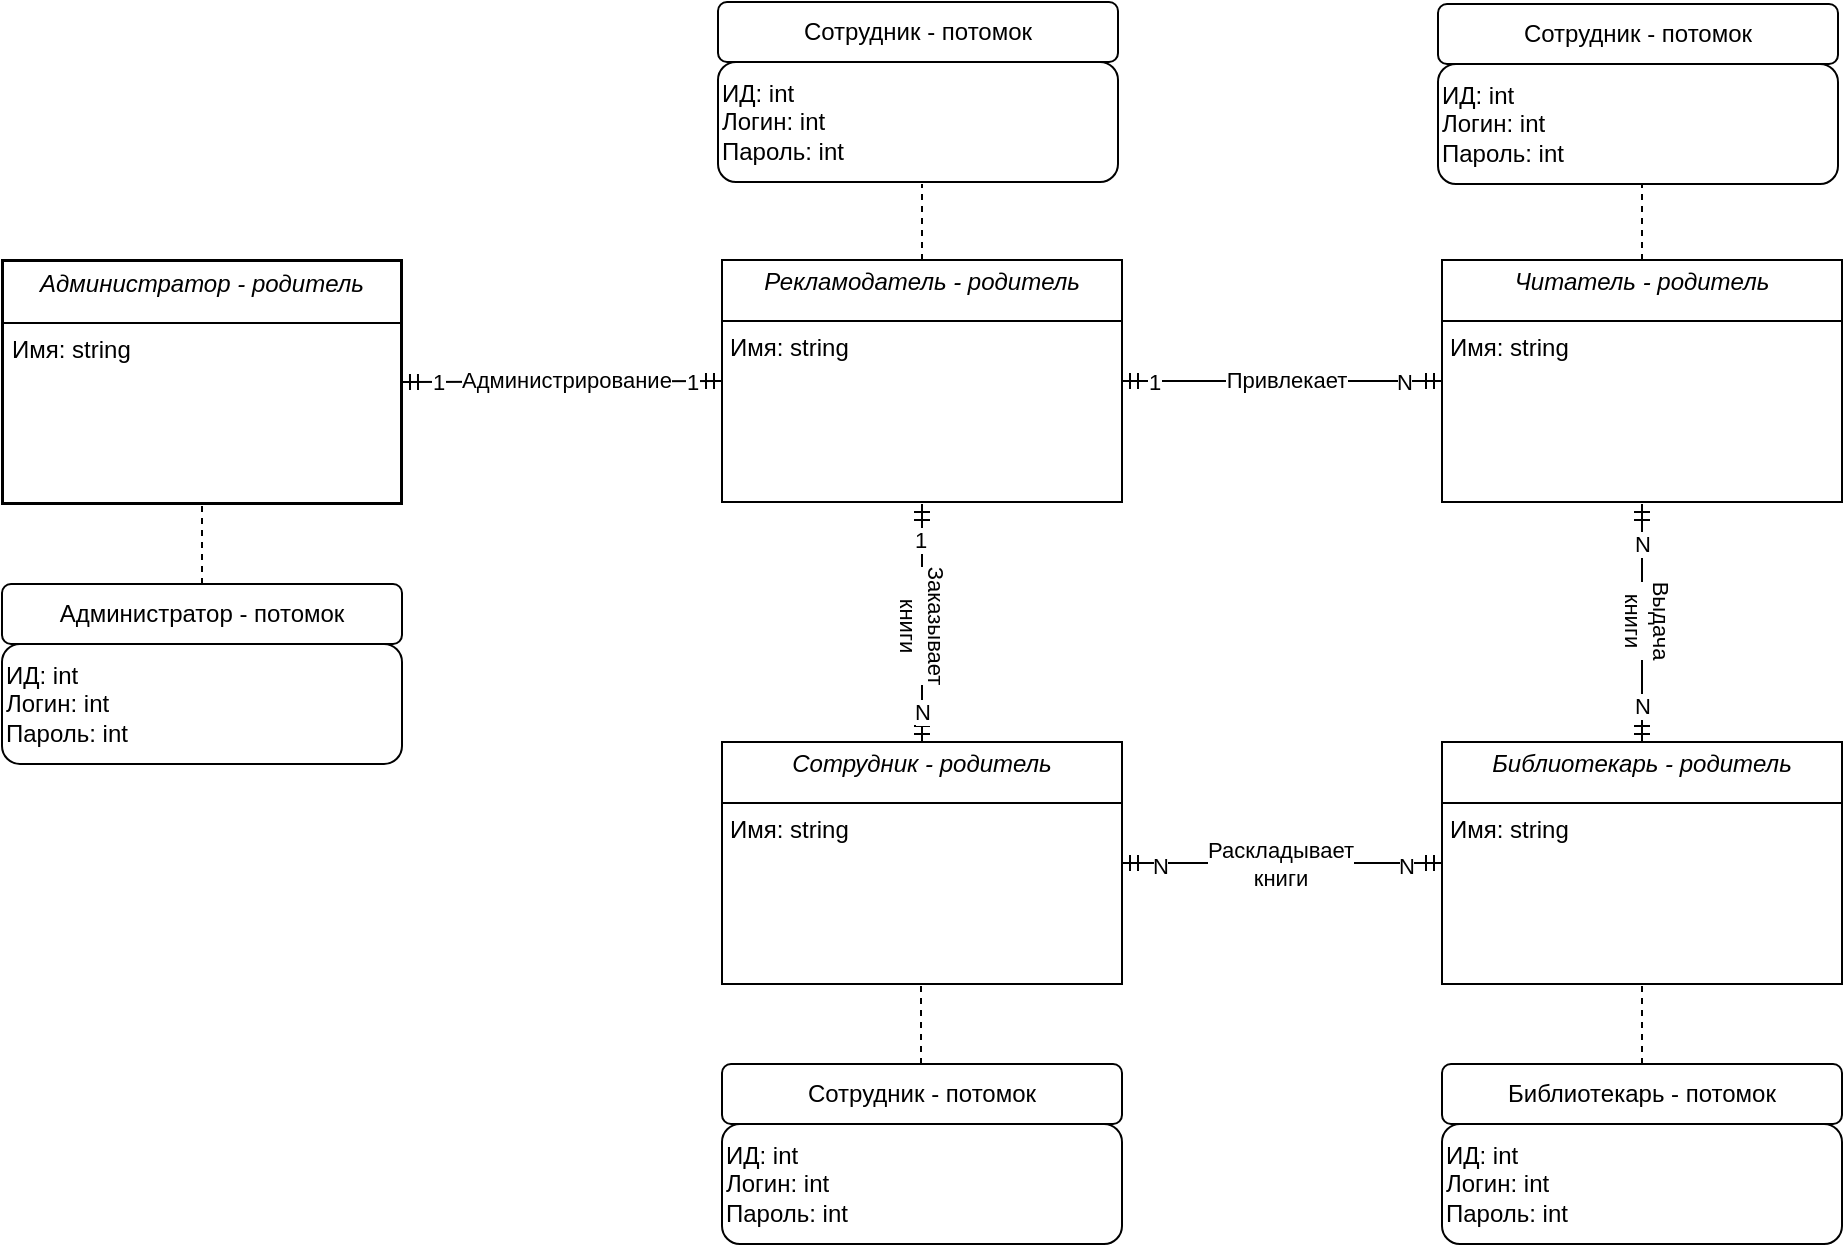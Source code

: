 <mxfile version="26.0.14">
  <diagram name="Страница — 1" id="fVg9mppa9CZMBE942i3N">
    <mxGraphModel dx="1436" dy="878" grid="1" gridSize="10" guides="1" tooltips="1" connect="1" arrows="1" fold="1" page="1" pageScale="1" pageWidth="827" pageHeight="1169" math="0" shadow="0">
      <root>
        <mxCell id="0" />
        <mxCell id="1" parent="0" />
        <mxCell id="kpQuk6wI5b8qd4fek2up-1" value="&lt;p style=&quot;margin:0px;margin-top:4px;text-align:center;&quot;&gt;&lt;i&gt;Администратор - родитель&lt;/i&gt;&lt;/p&gt;&lt;p&gt;&lt;/p&gt;&lt;hr size=&quot;1&quot; style=&quot;border-style:solid;&quot;&gt;&lt;p style=&quot;margin:0px;margin-left:4px;&quot;&gt;Имя: string&lt;/p&gt;" style="verticalAlign=top;align=left;overflow=fill;html=1;whiteSpace=wrap;labelBorderColor=light-dark(#000000,#EDEDED);" vertex="1" parent="1">
          <mxGeometry x="80" y="158" width="200" height="122" as="geometry" />
        </mxCell>
        <mxCell id="kpQuk6wI5b8qd4fek2up-2" value="&lt;p style=&quot;margin:0px;margin-top:4px;text-align:center;&quot;&gt;&lt;i&gt;Рекламодатель - родитель&lt;/i&gt;&lt;/p&gt;&lt;p&gt;&lt;/p&gt;&lt;hr size=&quot;1&quot; style=&quot;border-style:solid;&quot;&gt;&lt;p style=&quot;margin:0px;margin-left:4px;&quot;&gt;Имя: string&lt;/p&gt;" style="verticalAlign=top;align=left;overflow=fill;html=1;whiteSpace=wrap;" vertex="1" parent="1">
          <mxGeometry x="440" y="158" width="200" height="121" as="geometry" />
        </mxCell>
        <mxCell id="kpQuk6wI5b8qd4fek2up-3" value="&lt;p style=&quot;margin:0px;margin-top:4px;text-align:center;&quot;&gt;&lt;i&gt;Читатель - родитель&lt;/i&gt;&lt;/p&gt;&lt;p&gt;&lt;/p&gt;&lt;hr size=&quot;1&quot; style=&quot;border-style:solid;&quot;&gt;&lt;p style=&quot;margin:0px;margin-left:4px;&quot;&gt;Имя: string&lt;/p&gt;" style="verticalAlign=top;align=left;overflow=fill;html=1;whiteSpace=wrap;" vertex="1" parent="1">
          <mxGeometry x="800" y="158" width="200" height="121" as="geometry" />
        </mxCell>
        <mxCell id="kpQuk6wI5b8qd4fek2up-4" value="" style="endArrow=ERmandOne;startArrow=ERmandOne;html=1;rounded=0;startFill=0;endFill=0;exitX=1;exitY=0.5;exitDx=0;exitDy=0;entryX=0;entryY=0.5;entryDx=0;entryDy=0;strokeColor=light-dark(#000000,#EDEDED);" edge="1" parent="1" source="kpQuk6wI5b8qd4fek2up-1" target="kpQuk6wI5b8qd4fek2up-2">
          <mxGeometry width="50" height="50" relative="1" as="geometry">
            <mxPoint x="420" y="440" as="sourcePoint" />
            <mxPoint x="470" y="390" as="targetPoint" />
          </mxGeometry>
        </mxCell>
        <mxCell id="kpQuk6wI5b8qd4fek2up-5" value="1" style="edgeLabel;html=1;align=center;verticalAlign=middle;resizable=0;points=[];" vertex="1" connectable="0" parent="kpQuk6wI5b8qd4fek2up-4">
          <mxGeometry x="-0.784" y="-3" relative="1" as="geometry">
            <mxPoint y="-3" as="offset" />
          </mxGeometry>
        </mxCell>
        <mxCell id="kpQuk6wI5b8qd4fek2up-6" value="1" style="edgeLabel;html=1;align=center;verticalAlign=middle;resizable=0;points=[];" vertex="1" connectable="0" parent="kpQuk6wI5b8qd4fek2up-4">
          <mxGeometry x="0.807" y="1" relative="1" as="geometry">
            <mxPoint y="1" as="offset" />
          </mxGeometry>
        </mxCell>
        <mxCell id="kpQuk6wI5b8qd4fek2up-7" value="Администрирование" style="edgeLabel;html=1;align=center;verticalAlign=middle;resizable=0;points=[];" vertex="1" connectable="0" parent="kpQuk6wI5b8qd4fek2up-4">
          <mxGeometry x="-0.216" y="1" relative="1" as="geometry">
            <mxPoint x="19" as="offset" />
          </mxGeometry>
        </mxCell>
        <mxCell id="kpQuk6wI5b8qd4fek2up-8" value="" style="endArrow=ERmandOne;startArrow=ERmandOne;html=1;rounded=0;exitX=1;exitY=0.5;exitDx=0;exitDy=0;entryX=0;entryY=0.5;entryDx=0;entryDy=0;startFill=0;endFill=0;strokeColor=default;" edge="1" parent="1" source="kpQuk6wI5b8qd4fek2up-2" target="kpQuk6wI5b8qd4fek2up-3">
          <mxGeometry width="50" height="50" relative="1" as="geometry">
            <mxPoint x="690" y="240" as="sourcePoint" />
            <mxPoint x="740" y="190" as="targetPoint" />
          </mxGeometry>
        </mxCell>
        <mxCell id="kpQuk6wI5b8qd4fek2up-9" value="1" style="edgeLabel;html=1;align=center;verticalAlign=middle;resizable=0;points=[];" vertex="1" connectable="0" parent="kpQuk6wI5b8qd4fek2up-8">
          <mxGeometry x="-0.807" relative="1" as="geometry">
            <mxPoint as="offset" />
          </mxGeometry>
        </mxCell>
        <mxCell id="kpQuk6wI5b8qd4fek2up-10" value="N" style="edgeLabel;html=1;align=center;verticalAlign=middle;resizable=0;points=[];" vertex="1" connectable="0" parent="kpQuk6wI5b8qd4fek2up-8">
          <mxGeometry x="0.761" relative="1" as="geometry">
            <mxPoint as="offset" />
          </mxGeometry>
        </mxCell>
        <mxCell id="kpQuk6wI5b8qd4fek2up-11" value="Привлекает" style="edgeLabel;html=1;align=center;verticalAlign=middle;resizable=0;points=[];" vertex="1" connectable="0" parent="kpQuk6wI5b8qd4fek2up-8">
          <mxGeometry x="-0.273" y="-1" relative="1" as="geometry">
            <mxPoint x="24" y="-2" as="offset" />
          </mxGeometry>
        </mxCell>
        <mxCell id="kpQuk6wI5b8qd4fek2up-12" value="&lt;p style=&quot;margin:0px;margin-top:4px;text-align:center;&quot;&gt;&lt;i&gt;Сотрудник - родитель&lt;/i&gt;&lt;/p&gt;&lt;p&gt;&lt;/p&gt;&lt;hr size=&quot;1&quot; style=&quot;border-style:solid;&quot;&gt;&lt;p style=&quot;margin:0px;margin-left:4px;&quot;&gt;Имя: string&lt;/p&gt;" style="verticalAlign=top;align=left;overflow=fill;html=1;whiteSpace=wrap;" vertex="1" parent="1">
          <mxGeometry x="440" y="399" width="200" height="121" as="geometry" />
        </mxCell>
        <mxCell id="kpQuk6wI5b8qd4fek2up-13" value="" style="endArrow=ERmandOne;startArrow=ERmandOne;html=1;rounded=0;exitX=0.5;exitY=0;exitDx=0;exitDy=0;startFill=0;endFill=0;strokeColor=default;" edge="1" parent="1" source="kpQuk6wI5b8qd4fek2up-12">
          <mxGeometry width="50" height="50" relative="1" as="geometry">
            <mxPoint x="490" y="330" as="sourcePoint" />
            <mxPoint x="540" y="280" as="targetPoint" />
          </mxGeometry>
        </mxCell>
        <mxCell id="kpQuk6wI5b8qd4fek2up-14" value="1" style="edgeLabel;html=1;align=center;verticalAlign=middle;resizable=0;points=[];" vertex="1" connectable="0" parent="kpQuk6wI5b8qd4fek2up-13">
          <mxGeometry x="0.768" y="1" relative="1" as="geometry">
            <mxPoint y="4" as="offset" />
          </mxGeometry>
        </mxCell>
        <mxCell id="kpQuk6wI5b8qd4fek2up-15" value="N" style="edgeLabel;html=1;align=center;verticalAlign=middle;resizable=0;points=[];" vertex="1" connectable="0" parent="kpQuk6wI5b8qd4fek2up-13">
          <mxGeometry x="-0.745" relative="1" as="geometry">
            <mxPoint as="offset" />
          </mxGeometry>
        </mxCell>
        <mxCell id="kpQuk6wI5b8qd4fek2up-16" value="Заказывает&lt;div&gt;книги&lt;/div&gt;" style="edgeLabel;html=1;align=center;verticalAlign=middle;resizable=0;points=[];rotation=90;" vertex="1" connectable="0" parent="kpQuk6wI5b8qd4fek2up-13">
          <mxGeometry x="0.477" relative="1" as="geometry">
            <mxPoint y="29" as="offset" />
          </mxGeometry>
        </mxCell>
        <mxCell id="kpQuk6wI5b8qd4fek2up-17" value="&lt;p style=&quot;margin:0px;margin-top:4px;text-align:center;&quot;&gt;&lt;i&gt;Библиотекарь - родитель&lt;/i&gt;&lt;/p&gt;&lt;p&gt;&lt;/p&gt;&lt;hr size=&quot;1&quot; style=&quot;border-style:solid;&quot;&gt;&lt;p style=&quot;margin:0px;margin-left:4px;&quot;&gt;Имя: string&lt;/p&gt;" style="verticalAlign=top;align=left;overflow=fill;html=1;whiteSpace=wrap;" vertex="1" parent="1">
          <mxGeometry x="800" y="399" width="200" height="121" as="geometry" />
        </mxCell>
        <mxCell id="kpQuk6wI5b8qd4fek2up-18" value="" style="endArrow=ERmandOne;startArrow=ERmandOne;html=1;rounded=0;exitX=1;exitY=0.5;exitDx=0;exitDy=0;entryX=0;entryY=0.5;entryDx=0;entryDy=0;startFill=0;endFill=0;strokeColor=default;" edge="1" parent="1" source="kpQuk6wI5b8qd4fek2up-12" target="kpQuk6wI5b8qd4fek2up-17">
          <mxGeometry width="50" height="50" relative="1" as="geometry">
            <mxPoint x="680" y="460" as="sourcePoint" />
            <mxPoint x="730" y="410" as="targetPoint" />
          </mxGeometry>
        </mxCell>
        <mxCell id="kpQuk6wI5b8qd4fek2up-19" value="N" style="edgeLabel;html=1;align=center;verticalAlign=middle;resizable=0;points=[];" vertex="1" connectable="0" parent="kpQuk6wI5b8qd4fek2up-18">
          <mxGeometry x="-0.761" y="-1" relative="1" as="geometry">
            <mxPoint as="offset" />
          </mxGeometry>
        </mxCell>
        <mxCell id="kpQuk6wI5b8qd4fek2up-20" value="N" style="edgeLabel;html=1;align=center;verticalAlign=middle;resizable=0;points=[];" vertex="1" connectable="0" parent="kpQuk6wI5b8qd4fek2up-18">
          <mxGeometry x="0.773" y="-1" relative="1" as="geometry">
            <mxPoint as="offset" />
          </mxGeometry>
        </mxCell>
        <mxCell id="kpQuk6wI5b8qd4fek2up-21" value="Раскладывает&lt;div&gt;книги&lt;/div&gt;" style="edgeLabel;html=1;align=center;verticalAlign=middle;resizable=0;points=[];" vertex="1" connectable="0" parent="kpQuk6wI5b8qd4fek2up-18">
          <mxGeometry x="-0.443" y="2" relative="1" as="geometry">
            <mxPoint x="34" y="2" as="offset" />
          </mxGeometry>
        </mxCell>
        <mxCell id="kpQuk6wI5b8qd4fek2up-22" value="" style="endArrow=ERmandOne;startArrow=ERmandOne;html=1;rounded=0;exitX=0.5;exitY=0;exitDx=0;exitDy=0;startFill=0;endFill=0;strokeColor=default;" edge="1" parent="1" source="kpQuk6wI5b8qd4fek2up-17">
          <mxGeometry width="50" height="50" relative="1" as="geometry">
            <mxPoint x="850" y="330" as="sourcePoint" />
            <mxPoint x="900" y="280" as="targetPoint" />
          </mxGeometry>
        </mxCell>
        <mxCell id="kpQuk6wI5b8qd4fek2up-23" value="N" style="edgeLabel;html=1;align=center;verticalAlign=middle;resizable=0;points=[];" vertex="1" connectable="0" parent="kpQuk6wI5b8qd4fek2up-22">
          <mxGeometry x="0.707" y="-1" relative="1" as="geometry">
            <mxPoint x="-1" y="2" as="offset" />
          </mxGeometry>
        </mxCell>
        <mxCell id="kpQuk6wI5b8qd4fek2up-24" value="N" style="edgeLabel;html=1;align=center;verticalAlign=middle;resizable=0;points=[];" vertex="1" connectable="0" parent="kpQuk6wI5b8qd4fek2up-22">
          <mxGeometry x="-0.699" y="1" relative="1" as="geometry">
            <mxPoint x="1" as="offset" />
          </mxGeometry>
        </mxCell>
        <mxCell id="kpQuk6wI5b8qd4fek2up-25" value="Выдача&lt;div&gt;книги&lt;/div&gt;" style="edgeLabel;html=1;align=center;verticalAlign=middle;resizable=0;points=[];rotation=90;" vertex="1" connectable="0" parent="kpQuk6wI5b8qd4fek2up-22">
          <mxGeometry x="0.019" y="-1" relative="1" as="geometry">
            <mxPoint x="2" y="-1" as="offset" />
          </mxGeometry>
        </mxCell>
        <mxCell id="kpQuk6wI5b8qd4fek2up-31" value="Администратор - потомок" style="rounded=1;whiteSpace=wrap;html=1;" vertex="1" parent="1">
          <mxGeometry x="80" y="320" width="200" height="30" as="geometry" />
        </mxCell>
        <mxCell id="kpQuk6wI5b8qd4fek2up-32" value="&lt;span style=&quot;background-color: transparent; color: light-dark(rgb(0, 0, 0), rgb(255, 255, 255));&quot;&gt;ИД: int&lt;/span&gt;&lt;br&gt;&lt;span style=&quot;background-color: transparent; color: light-dark(rgb(0, 0, 0), rgb(255, 255, 255));&quot;&gt;Логин: int&lt;/span&gt;&lt;br&gt;&lt;span style=&quot;background-color: transparent; color: light-dark(rgb(0, 0, 0), rgb(255, 255, 255));&quot;&gt;Пароль: int&lt;/span&gt;" style="rounded=1;whiteSpace=wrap;html=1;align=left;" vertex="1" parent="1">
          <mxGeometry x="80" y="350" width="200" height="60" as="geometry" />
        </mxCell>
        <mxCell id="kpQuk6wI5b8qd4fek2up-33" value="" style="endArrow=none;dashed=1;html=1;rounded=0;exitX=0.5;exitY=0;exitDx=0;exitDy=0;" edge="1" parent="1" source="kpQuk6wI5b8qd4fek2up-31">
          <mxGeometry width="50" height="50" relative="1" as="geometry">
            <mxPoint x="130" y="330" as="sourcePoint" />
            <mxPoint x="180" y="280" as="targetPoint" />
          </mxGeometry>
        </mxCell>
        <mxCell id="kpQuk6wI5b8qd4fek2up-37" value="Сотрудник - потомок" style="rounded=1;whiteSpace=wrap;html=1;" vertex="1" parent="1">
          <mxGeometry x="440" y="560" width="200" height="30" as="geometry" />
        </mxCell>
        <mxCell id="kpQuk6wI5b8qd4fek2up-38" value="&lt;span style=&quot;background-color: transparent; color: light-dark(rgb(0, 0, 0), rgb(255, 255, 255));&quot;&gt;ИД: int&lt;/span&gt;&lt;br&gt;&lt;span style=&quot;background-color: transparent; color: light-dark(rgb(0, 0, 0), rgb(255, 255, 255));&quot;&gt;Логин: int&lt;/span&gt;&lt;br&gt;&lt;span style=&quot;background-color: transparent; color: light-dark(rgb(0, 0, 0), rgb(255, 255, 255));&quot;&gt;Пароль: int&lt;/span&gt;" style="rounded=1;whiteSpace=wrap;html=1;align=left;" vertex="1" parent="1">
          <mxGeometry x="440" y="590" width="200" height="60" as="geometry" />
        </mxCell>
        <mxCell id="kpQuk6wI5b8qd4fek2up-39" value="" style="endArrow=none;dashed=1;html=1;rounded=0;exitX=0.5;exitY=0;exitDx=0;exitDy=0;" edge="1" parent="1">
          <mxGeometry width="50" height="50" relative="1" as="geometry">
            <mxPoint x="539.5" y="560" as="sourcePoint" />
            <mxPoint x="539.5" y="520" as="targetPoint" />
          </mxGeometry>
        </mxCell>
        <mxCell id="kpQuk6wI5b8qd4fek2up-41" value="Библиотекарь - потомок" style="rounded=1;whiteSpace=wrap;html=1;" vertex="1" parent="1">
          <mxGeometry x="800" y="560" width="200" height="30" as="geometry" />
        </mxCell>
        <mxCell id="kpQuk6wI5b8qd4fek2up-42" value="&lt;span style=&quot;background-color: transparent; color: light-dark(rgb(0, 0, 0), rgb(255, 255, 255));&quot;&gt;ИД: int&lt;/span&gt;&lt;br&gt;&lt;span style=&quot;background-color: transparent; color: light-dark(rgb(0, 0, 0), rgb(255, 255, 255));&quot;&gt;Логин: int&lt;/span&gt;&lt;br&gt;&lt;span style=&quot;background-color: transparent; color: light-dark(rgb(0, 0, 0), rgb(255, 255, 255));&quot;&gt;Пароль: int&lt;/span&gt;" style="rounded=1;whiteSpace=wrap;html=1;align=left;" vertex="1" parent="1">
          <mxGeometry x="800" y="590" width="200" height="60" as="geometry" />
        </mxCell>
        <mxCell id="kpQuk6wI5b8qd4fek2up-45" value="" style="endArrow=none;dashed=1;html=1;rounded=0;exitX=0.5;exitY=0;exitDx=0;exitDy=0;" edge="1" parent="1" source="kpQuk6wI5b8qd4fek2up-41">
          <mxGeometry width="50" height="50" relative="1" as="geometry">
            <mxPoint x="850" y="570" as="sourcePoint" />
            <mxPoint x="900" y="520" as="targetPoint" />
          </mxGeometry>
        </mxCell>
        <mxCell id="kpQuk6wI5b8qd4fek2up-46" value="Сотрудник - потомок" style="rounded=1;whiteSpace=wrap;html=1;" vertex="1" parent="1">
          <mxGeometry x="798" y="30" width="200" height="30" as="geometry" />
        </mxCell>
        <mxCell id="kpQuk6wI5b8qd4fek2up-47" value="&lt;span style=&quot;background-color: transparent; color: light-dark(rgb(0, 0, 0), rgb(255, 255, 255));&quot;&gt;ИД: int&lt;/span&gt;&lt;br&gt;&lt;span style=&quot;background-color: transparent; color: light-dark(rgb(0, 0, 0), rgb(255, 255, 255));&quot;&gt;Логин: int&lt;/span&gt;&lt;br&gt;&lt;span style=&quot;background-color: transparent; color: light-dark(rgb(0, 0, 0), rgb(255, 255, 255));&quot;&gt;Пароль: int&lt;/span&gt;" style="rounded=1;whiteSpace=wrap;html=1;align=left;" vertex="1" parent="1">
          <mxGeometry x="798" y="60" width="200" height="60" as="geometry" />
        </mxCell>
        <mxCell id="kpQuk6wI5b8qd4fek2up-49" value="" style="endArrow=none;dashed=1;html=1;rounded=0;exitX=0.5;exitY=0;exitDx=0;exitDy=0;" edge="1" parent="1" source="kpQuk6wI5b8qd4fek2up-3">
          <mxGeometry width="50" height="50" relative="1" as="geometry">
            <mxPoint x="850" y="170" as="sourcePoint" />
            <mxPoint x="900" y="120" as="targetPoint" />
          </mxGeometry>
        </mxCell>
        <mxCell id="kpQuk6wI5b8qd4fek2up-50" value="Сотрудник - потомок" style="rounded=1;whiteSpace=wrap;html=1;" vertex="1" parent="1">
          <mxGeometry x="438" y="29" width="200" height="30" as="geometry" />
        </mxCell>
        <mxCell id="kpQuk6wI5b8qd4fek2up-51" value="&lt;span style=&quot;background-color: transparent; color: light-dark(rgb(0, 0, 0), rgb(255, 255, 255));&quot;&gt;ИД: int&lt;/span&gt;&lt;br&gt;&lt;span style=&quot;background-color: transparent; color: light-dark(rgb(0, 0, 0), rgb(255, 255, 255));&quot;&gt;Логин: int&lt;/span&gt;&lt;br&gt;&lt;span style=&quot;background-color: transparent; color: light-dark(rgb(0, 0, 0), rgb(255, 255, 255));&quot;&gt;Пароль: int&lt;/span&gt;" style="rounded=1;whiteSpace=wrap;html=1;align=left;" vertex="1" parent="1">
          <mxGeometry x="438" y="59" width="200" height="60" as="geometry" />
        </mxCell>
        <mxCell id="kpQuk6wI5b8qd4fek2up-52" value="" style="endArrow=none;dashed=1;html=1;rounded=0;exitX=0.5;exitY=0;exitDx=0;exitDy=0;" edge="1" parent="1" source="kpQuk6wI5b8qd4fek2up-2">
          <mxGeometry width="50" height="50" relative="1" as="geometry">
            <mxPoint x="490" y="170" as="sourcePoint" />
            <mxPoint x="540" y="120" as="targetPoint" />
          </mxGeometry>
        </mxCell>
      </root>
    </mxGraphModel>
  </diagram>
</mxfile>
